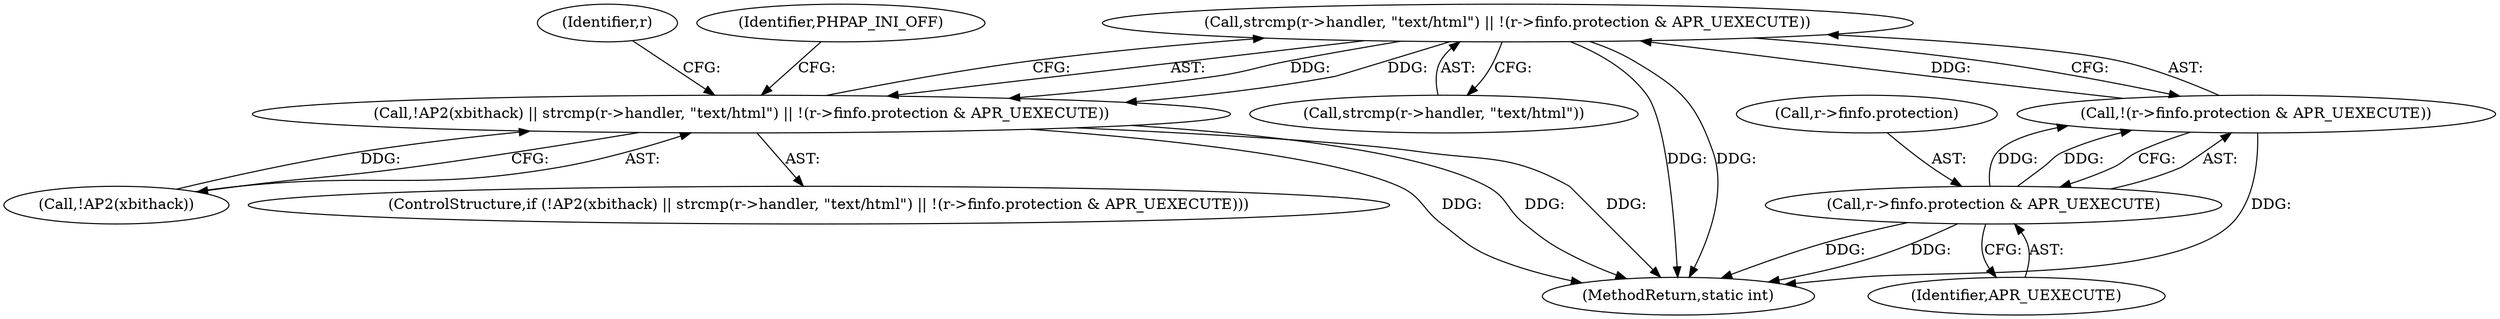 digraph "0_php-src_23b057742e3cf199612fa8050ae86cae675e214e@API" {
"1000223" [label="(Call,strcmp(r->handler, \"text/html\") || !(r->finfo.protection & APR_UEXECUTE))"];
"1000229" [label="(Call,!(r->finfo.protection & APR_UEXECUTE))"];
"1000230" [label="(Call,r->finfo.protection & APR_UEXECUTE)"];
"1000219" [label="(Call,!AP2(xbithack) || strcmp(r->handler, \"text/html\") || !(r->finfo.protection & APR_UEXECUTE))"];
"1000229" [label="(Call,!(r->finfo.protection & APR_UEXECUTE))"];
"1000236" [label="(Identifier,APR_UEXECUTE)"];
"1000230" [label="(Call,r->finfo.protection & APR_UEXECUTE)"];
"1000224" [label="(Call,strcmp(r->handler, \"text/html\"))"];
"1000223" [label="(Call,strcmp(r->handler, \"text/html\") || !(r->finfo.protection & APR_UEXECUTE))"];
"1000220" [label="(Call,!AP2(xbithack))"];
"1000543" [label="(MethodReturn,static int)"];
"1000245" [label="(Identifier,r)"];
"1000219" [label="(Call,!AP2(xbithack) || strcmp(r->handler, \"text/html\") || !(r->finfo.protection & APR_UEXECUTE))"];
"1000218" [label="(ControlStructure,if (!AP2(xbithack) || strcmp(r->handler, \"text/html\") || !(r->finfo.protection & APR_UEXECUTE)))"];
"1000238" [label="(Identifier,PHPAP_INI_OFF)"];
"1000231" [label="(Call,r->finfo.protection)"];
"1000223" -> "1000219"  [label="AST: "];
"1000223" -> "1000224"  [label="CFG: "];
"1000223" -> "1000229"  [label="CFG: "];
"1000224" -> "1000223"  [label="AST: "];
"1000229" -> "1000223"  [label="AST: "];
"1000219" -> "1000223"  [label="CFG: "];
"1000223" -> "1000543"  [label="DDG: "];
"1000223" -> "1000543"  [label="DDG: "];
"1000223" -> "1000219"  [label="DDG: "];
"1000223" -> "1000219"  [label="DDG: "];
"1000229" -> "1000223"  [label="DDG: "];
"1000229" -> "1000230"  [label="CFG: "];
"1000230" -> "1000229"  [label="AST: "];
"1000229" -> "1000543"  [label="DDG: "];
"1000230" -> "1000229"  [label="DDG: "];
"1000230" -> "1000229"  [label="DDG: "];
"1000230" -> "1000236"  [label="CFG: "];
"1000231" -> "1000230"  [label="AST: "];
"1000236" -> "1000230"  [label="AST: "];
"1000230" -> "1000543"  [label="DDG: "];
"1000230" -> "1000543"  [label="DDG: "];
"1000219" -> "1000218"  [label="AST: "];
"1000219" -> "1000220"  [label="CFG: "];
"1000220" -> "1000219"  [label="AST: "];
"1000238" -> "1000219"  [label="CFG: "];
"1000245" -> "1000219"  [label="CFG: "];
"1000219" -> "1000543"  [label="DDG: "];
"1000219" -> "1000543"  [label="DDG: "];
"1000219" -> "1000543"  [label="DDG: "];
"1000220" -> "1000219"  [label="DDG: "];
}
